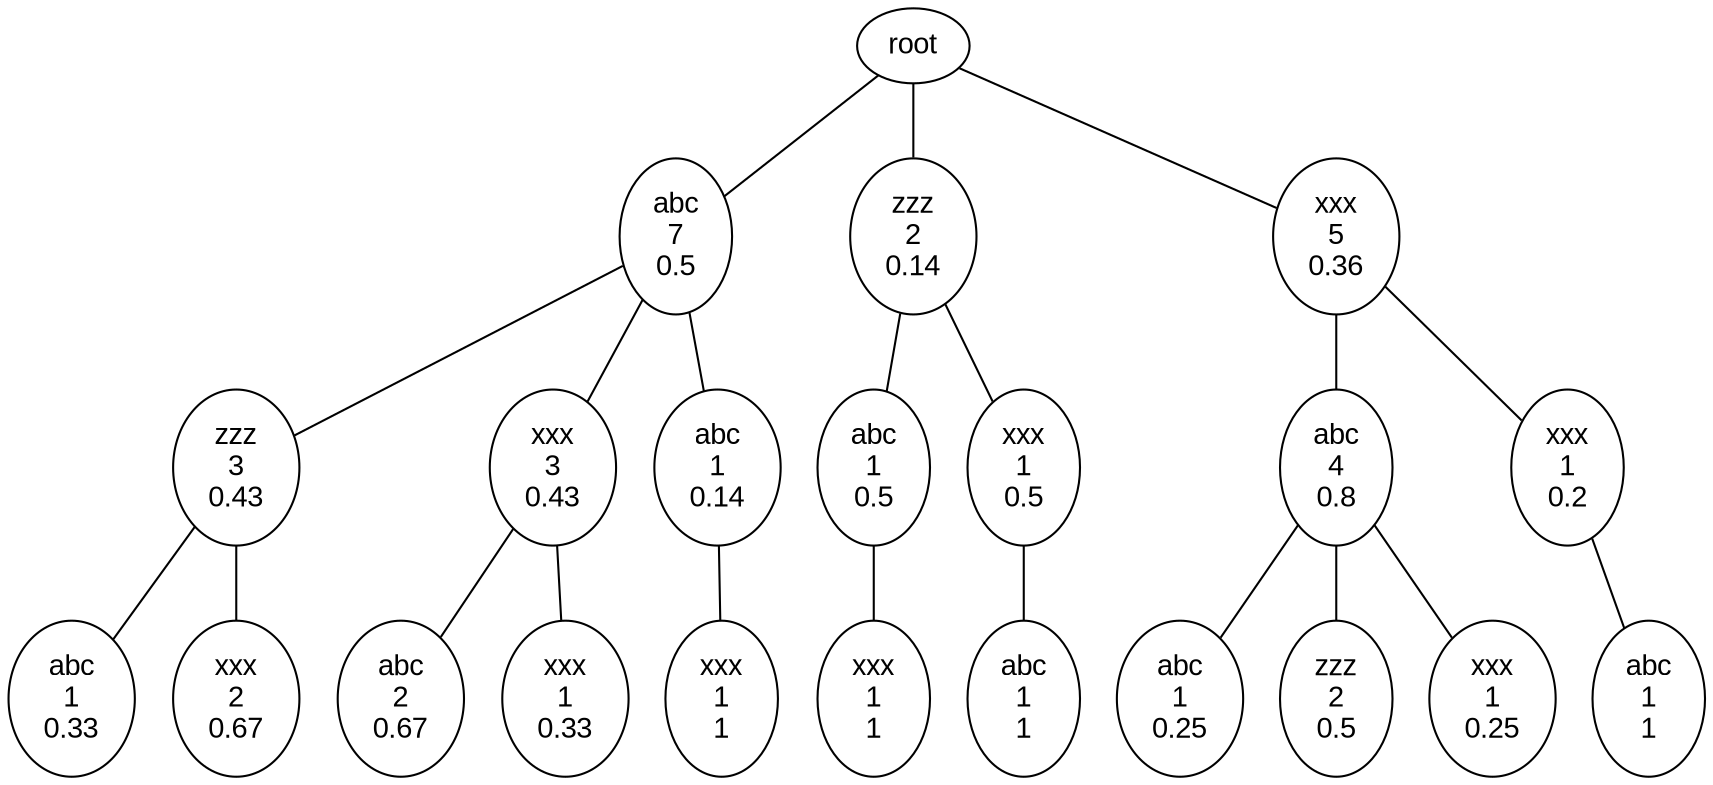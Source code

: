 graph ngram{node [ fontname = "arial"]
node0 [ label = "root" ]
node0 -- node1
node1 [ label = "abc
7
0.5" ]
node1 -- node4
node4 [ label = "zzz
3
0.43" ]
node4 -- node13
node13 [ label = "abc
1
0.33" ]
node4 -- node14
node14 [ label = "xxx
2
0.67" ]
node1 -- node5
node5 [ label = "xxx
3
0.43" ]
node5 -- node16
node16 [ label = "abc
2
0.67" ]
node5 -- node17
node17 [ label = "xxx
1
0.33" ]
node1 -- node6
node6 [ label = "abc
1
0.14" ]
node6 -- node19
node19 [ label = "xxx
1
1" ]
node0 -- node2
node2 [ label = "zzz
2
0.14" ]
node2 -- node7
node7 [ label = "abc
1
0.5" ]
node7 -- node22
node22 [ label = "xxx
1
1" ]
node2 -- node8
node8 [ label = "xxx
1
0.5" ]
node8 -- node25
node25 [ label = "abc
1
1" ]
node0 -- node3
node3 [ label = "xxx
5
0.36" ]
node3 -- node10
node10 [ label = "abc
4
0.8" ]
node10 -- node31
node31 [ label = "abc
1
0.25" ]
node10 -- node32
node32 [ label = "zzz
2
0.5" ]
node10 -- node33
node33 [ label = "xxx
1
0.25" ]
node3 -- node11
node11 [ label = "xxx
1
0.2" ]
node11 -- node34
node34 [ label = "abc
1
1" ]

}
